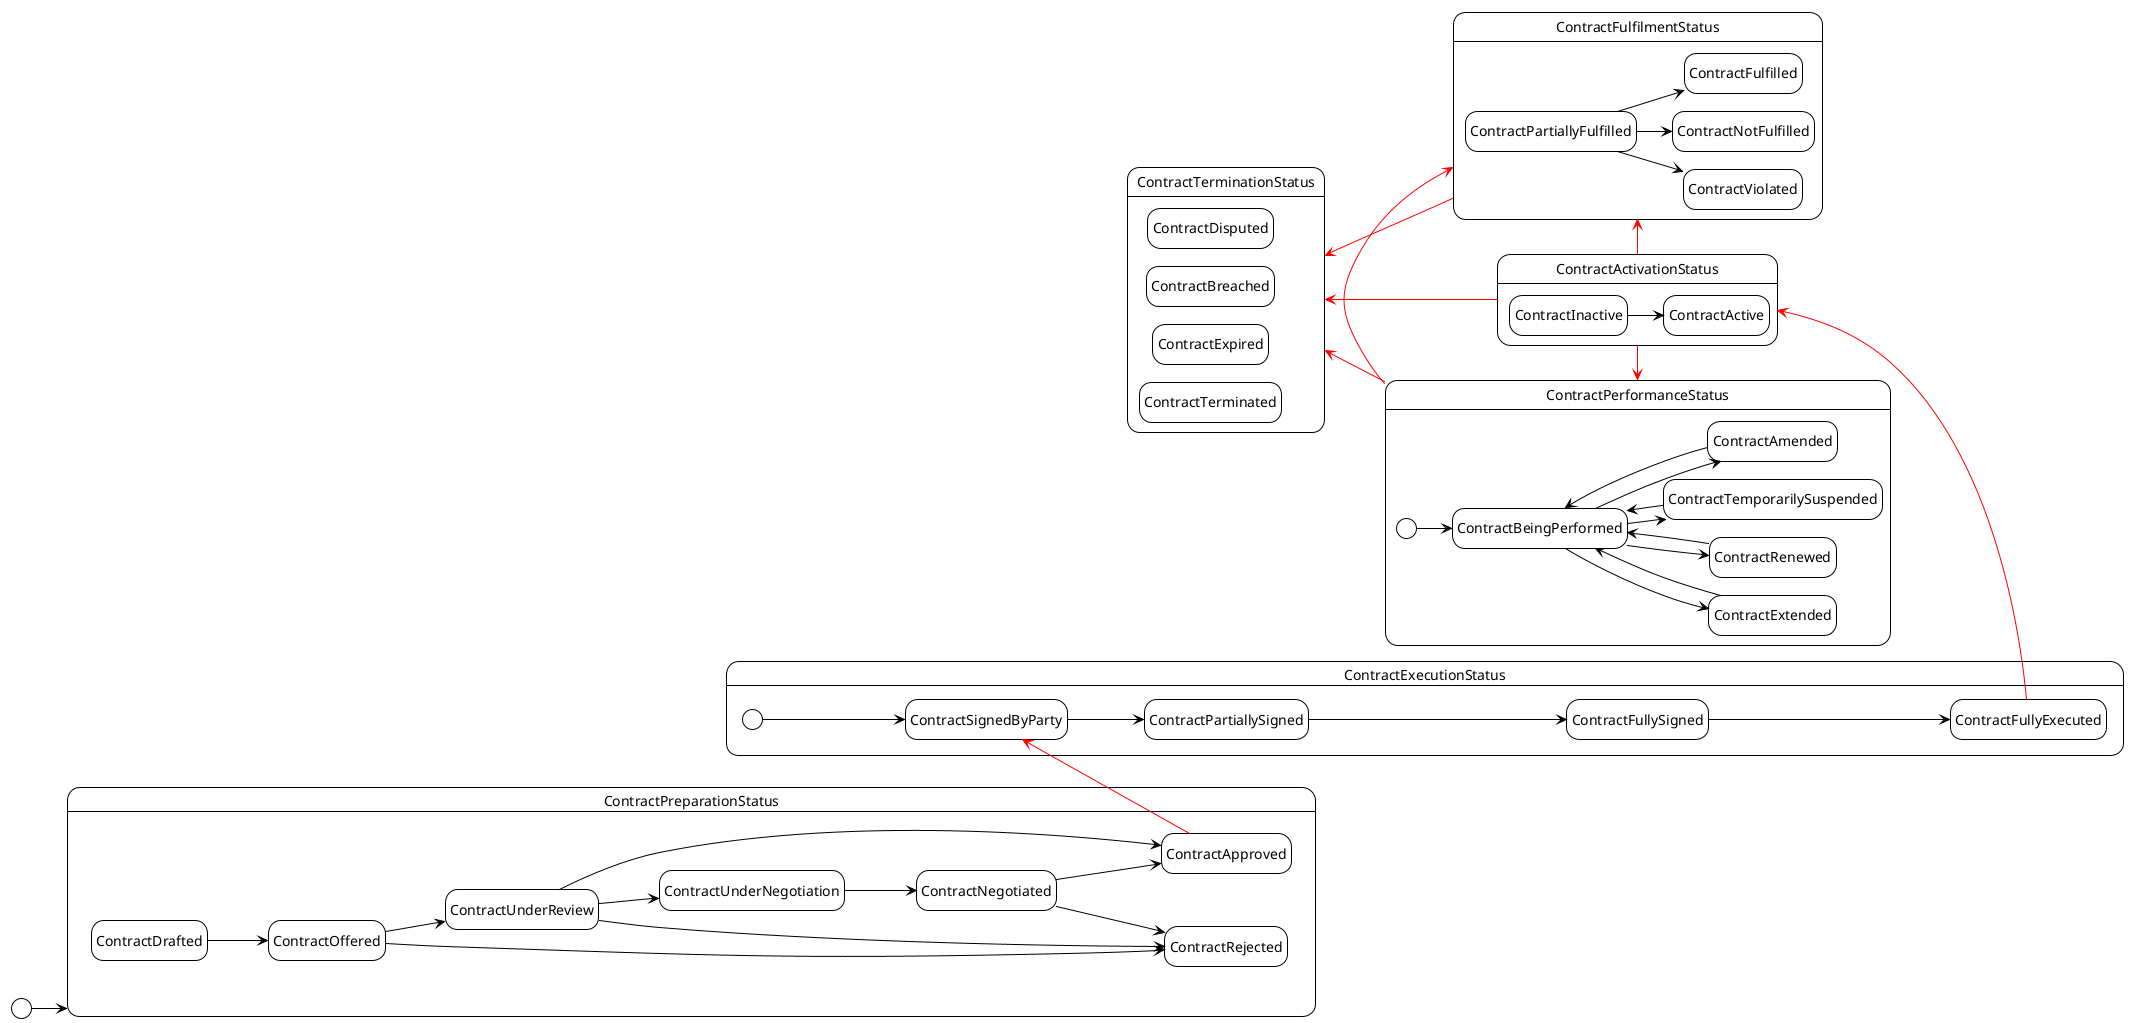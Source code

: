 @startuml
!theme plain

left to right direction
hide empty description

!define IDEAL #RED

[*] --> ContractPreparationStatus

state ContractPreparationStatus {
  state ContractRejected
  state ContractDrafted
  state ContractOffered
  state ContractUnderReview
  state ContractUnderNegotiation
  state ContractNegotiated
  state ContractApproved
  ContractNegotiated --> ContractRejected
  ContractDrafted --> ContractOffered
  ContractOffered --> ContractUnderReview
  ContractOffered --> ContractRejected
  ContractUnderReview --> ContractUnderNegotiation
  ContractUnderReview --> ContractApproved
  ContractUnderReview --> ContractRejected
  ContractUnderNegotiation --> ContractNegotiated
  
  ContractNegotiated --> ContractApproved
}

state ContractExecutionStatus {
  state ContractPartiallySigned
  state ContractFullySigned
  state ContractSignedByParty
  state ContractFullyExecuted
  [*] --> ContractSignedByParty
  ContractSignedByParty --> ContractPartiallySigned
  ContractPartiallySigned --> ContractFullySigned
  ContractFullySigned --> ContractFullyExecuted
}
ContractApproved -up[IDEAL]-> ContractSignedByParty

state ContractActivationStatus {
    state ContractInactive
    state ContractActive
    ContractInactive --> ContractActive
}
ContractFullyExecuted -up[IDEAL]-> ContractActivationStatus
ContractActivationStatus -right[IDEAL]-> ContractPerformanceStatus

state ContractPerformanceStatus {
    state ContractBeingPerformed
    state ContractAmended
    state ContractTemporarilySuspended
    state ContractRenewed
    state ContractExtended
    [*] --> ContractBeingPerformed
    ContractBeingPerformed --> ContractAmended
    ContractBeingPerformed --> ContractTemporarilySuspended
    ContractBeingPerformed --> ContractRenewed
    ContractBeingPerformed --> ContractExtended
    ContractRenewed --> ContractBeingPerformed
    ContractExtended --> ContractBeingPerformed
    ContractTemporarilySuspended --> ContractBeingPerformed
    ContractAmended --> ContractBeingPerformed
}

ContractActivationStatus -[IDEAL]-> ContractTerminationStatus
ContractPerformanceStatus -[IDEAL]-> ContractTerminationStatus

state ContractTerminationStatus {
    state ContractTerminated
    state ContractExpired
    state ContractBreached
    state ContractDisputed
}

ContractActivationStatus -left[IDEAL]-> ContractFulfilmentStatus
ContractPerformanceStatus -left[IDEAL]-> ContractFulfilmentStatus
ContractFulfilmentStatus -left[IDEAL]-> ContractTerminationStatus

state ContractFulfilmentStatus {
    state ContractFulfilled
    state ContractPartiallyFulfilled
    state ContractNotFulfilled
    state ContractViolated
    ContractPartiallyFulfilled --> ContractFulfilled
    ContractPartiallyFulfilled --> ContractNotFulfilled
    ContractPartiallyFulfilled --> ContractViolated
}

@enduml
